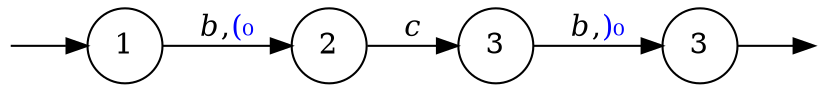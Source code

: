 digraph {
	node [shape=circle];
	Q0 [style=invisible, height=0, width=0, fixedsize=true];
	Q1 [style=invisible, height=0, width=0, fixedsize=true];
	graph [rankdir="LR"];
	2 [label=3];
	3 [label=3];
	1 [label=2];
	0 [label=1];

	Q0 -> 0;
	3 -> Q1;
	0 -> 1  [label=<<i>b</i>,<FONT COLOR="blue">(₀</FONT>> ];
	1 -> 2  [label=<<i>c</i>> ];
	2 -> 3  [label=<<i>b</i>,<FONT COLOR="blue">)₀</FONT>> ];
}
